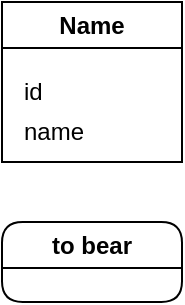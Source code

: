 <mxfile version="26.0.11">
  <diagram name="Page-1" id="PlA0bTD1htJH5vswvW3-">
    <mxGraphModel dx="1434" dy="786" grid="1" gridSize="10" guides="1" tooltips="1" connect="1" arrows="1" fold="1" page="1" pageScale="1" pageWidth="827" pageHeight="1169" math="0" shadow="0">
      <root>
        <mxCell id="0" />
        <mxCell id="1" parent="0" />
        <mxCell id="Mnq4h092WNaVHmd3vgpn-111" value="Name" style="swimlane;whiteSpace=wrap;html=1;" vertex="1" parent="1">
          <mxGeometry x="200" y="80" width="90" height="80" as="geometry" />
        </mxCell>
        <mxCell id="Mnq4h092WNaVHmd3vgpn-112" value="id" style="text;html=1;align=left;verticalAlign=middle;resizable=0;points=[];autosize=1;strokeColor=none;fillColor=none;" vertex="1" parent="Mnq4h092WNaVHmd3vgpn-111">
          <mxGeometry x="9" y="30" width="30" height="30" as="geometry" />
        </mxCell>
        <mxCell id="Mnq4h092WNaVHmd3vgpn-113" value="name" style="text;html=1;align=left;verticalAlign=middle;resizable=0;points=[];autosize=1;strokeColor=none;fillColor=none;" vertex="1" parent="Mnq4h092WNaVHmd3vgpn-111">
          <mxGeometry x="9" y="50" width="50" height="30" as="geometry" />
        </mxCell>
        <mxCell id="Mnq4h092WNaVHmd3vgpn-114" value="to bear" style="swimlane;whiteSpace=wrap;html=1;rounded=1;" vertex="1" parent="1">
          <mxGeometry x="200" y="190" width="90" height="40" as="geometry" />
        </mxCell>
      </root>
    </mxGraphModel>
  </diagram>
</mxfile>
